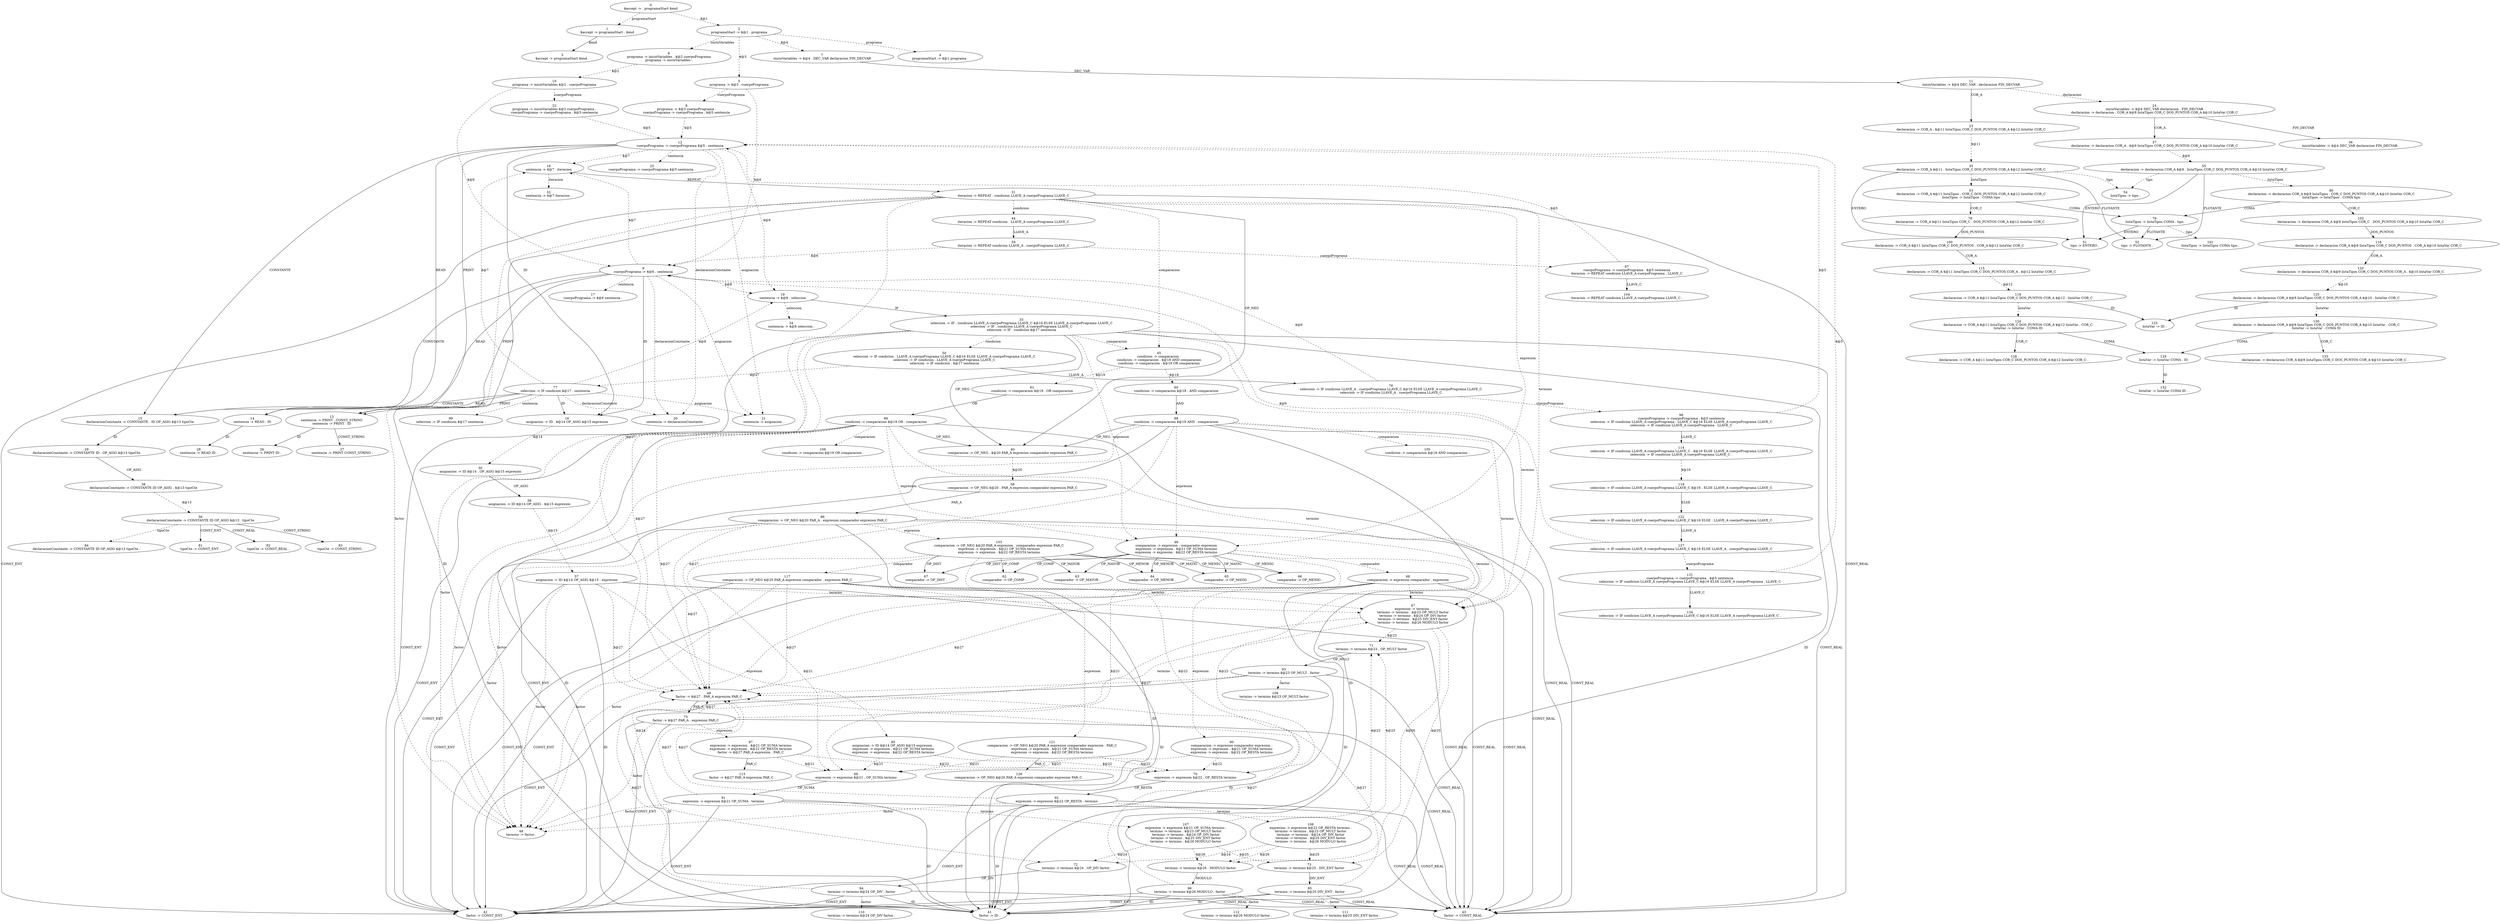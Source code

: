 digraph Automaton {
  0 [label="0\n$accept -> . programaStart $end"]
  0 -> 1 [style=dashed label="programaStart"]
  0 -> 2 [style=dashed label="$@1"]
  1 [label="1\n$accept -> programaStart . $end"]
  1 -> 3 [style=solid label="$end"]
  2 [label="2\nprogramaStart -> $@1 . programa"]
  2 -> 4 [style=dashed label="programa"]
  2 -> 5 [style=dashed label="$@3"]
  2 -> 6 [style=dashed label="inicioVariables"]
  2 -> 7 [style=dashed label="$@4"]
  3 [label="3\n$accept -> programaStart $end ."]
  4 [label="4\nprogramaStart -> $@1 programa ."]
  5 [label="5\nprograma -> $@3 . cuerpoPrograma"]
  5 -> 8 [style=dashed label="cuerpoPrograma"]
  5 -> 9 [style=dashed label="$@6"]
  6 [label="6\nprograma -> inicioVariables . $@2 cuerpoPrograma\nprograma -> inicioVariables ."]
  6 -> 10 [style=dashed label="$@2"]
  7 [label="7\ninicioVariables -> $@4 . DEC_VAR declaracion FIN_DECVAR"]
  7 -> 11 [style=solid label="DEC_VAR"]
  8 [label="8\nprograma -> $@3 cuerpoPrograma .\ncuerpoPrograma -> cuerpoPrograma . $@5 sentencia"]
  8 -> 12 [style=dashed label="$@5"]
  9 [label="9\ncuerpoPrograma -> $@6 . sentencia"]
  9 -> 13 [style=solid label="PRINT"]
  9 -> 14 [style=solid label="READ"]
  9 -> 15 [style=solid label="CONSTANTE"]
  9 -> 16 [style=solid label="ID"]
  9 -> 17 [style=dashed label="sentencia"]
  9 -> 18 [style=dashed label="$@7"]
  9 -> 19 [style=dashed label="$@8"]
  9 -> 20 [style=dashed label="declaracionConstante"]
  9 -> 21 [style=dashed label="asignacion"]
  10 [label="10\nprograma -> inicioVariables $@2 . cuerpoPrograma"]
  10 -> 22 [style=dashed label="cuerpoPrograma"]
  10 -> 9 [style=dashed label="$@6"]
  11 [label="11\ninicioVariables -> $@4 DEC_VAR . declaracion FIN_DECVAR"]
  11 -> 23 [style=solid label="COR_A"]
  11 -> 24 [style=dashed label="declaracion"]
  12 [label="12\ncuerpoPrograma -> cuerpoPrograma $@5 . sentencia"]
  12 -> 13 [style=solid label="PRINT"]
  12 -> 14 [style=solid label="READ"]
  12 -> 15 [style=solid label="CONSTANTE"]
  12 -> 16 [style=solid label="ID"]
  12 -> 25 [style=dashed label="sentencia"]
  12 -> 18 [style=dashed label="$@7"]
  12 -> 19 [style=dashed label="$@8"]
  12 -> 20 [style=dashed label="declaracionConstante"]
  12 -> 21 [style=dashed label="asignacion"]
  13 [label="13\nsentencia -> PRINT . CONST_STRING\nsentencia -> PRINT . ID"]
  13 -> 26 [style=solid label="ID"]
  13 -> 27 [style=solid label="CONST_STRING"]
  14 [label="14\nsentencia -> READ . ID"]
  14 -> 28 [style=solid label="ID"]
  15 [label="15\ndeclaracionConstante -> CONSTANTE . ID OP_ASIG $@13 tipoCte"]
  15 -> 29 [style=solid label="ID"]
  16 [label="16\nasignacion -> ID . $@14 OP_ASIG $@15 expresion"]
  16 -> 30 [style=dashed label="$@14"]
  17 [label="17\ncuerpoPrograma -> $@6 sentencia ."]
  18 [label="18\nsentencia -> $@7 . iteracion"]
  18 -> 31 [style=solid label="REPEAT"]
  18 -> 32 [style=dashed label="iteracion"]
  19 [label="19\nsentencia -> $@8 . seleccion"]
  19 -> 33 [style=solid label="IF"]
  19 -> 34 [style=dashed label="seleccion"]
  20 [label="20\nsentencia -> declaracionConstante ."]
  21 [label="21\nsentencia -> asignacion ."]
  22 [label="22\nprograma -> inicioVariables $@2 cuerpoPrograma .\ncuerpoPrograma -> cuerpoPrograma . $@5 sentencia"]
  22 -> 12 [style=dashed label="$@5"]
  23 [label="23\ndeclaracion -> COR_A . $@11 listaTipos COR_C DOS_PUNTOS COR_A $@12 listaVar COR_C"]
  23 -> 35 [style=dashed label="$@11"]
  24 [label="24\ninicioVariables -> $@4 DEC_VAR declaracion . FIN_DECVAR\ndeclaracion -> declaracion . COR_A $@9 listaTipos COR_C DOS_PUNTOS COR_A $@10 listaVar COR_C"]
  24 -> 36 [style=solid label="FIN_DECVAR"]
  24 -> 37 [style=solid label="COR_A"]
  25 [label="25\ncuerpoPrograma -> cuerpoPrograma $@5 sentencia ."]
  26 [label="26\nsentencia -> PRINT ID ."]
  27 [label="27\nsentencia -> PRINT CONST_STRING ."]
  28 [label="28\nsentencia -> READ ID ."]
  29 [label="29\ndeclaracionConstante -> CONSTANTE ID . OP_ASIG $@13 tipoCte"]
  29 -> 38 [style=solid label="OP_ASIG"]
  30 [label="30\nasignacion -> ID $@14 . OP_ASIG $@15 expresion"]
  30 -> 39 [style=solid label="OP_ASIG"]
  31 [label="31\niteracion -> REPEAT . condicion LLAVE_A cuerpoPrograma LLAVE_C"]
  31 -> 40 [style=solid label="OP_NEG"]
  31 -> 41 [style=solid label="ID"]
  31 -> 42 [style=solid label="CONST_ENT"]
  31 -> 43 [style=solid label="CONST_REAL"]
  31 -> 44 [style=dashed label="condicion"]
  31 -> 45 [style=dashed label="comparacion"]
  31 -> 46 [style=dashed label="expresion"]
  31 -> 47 [style=dashed label="termino"]
  31 -> 48 [style=dashed label="factor"]
  31 -> 49 [style=dashed label="$@27"]
  32 [label="32\nsentencia -> $@7 iteracion ."]
  33 [label="33\nseleccion -> IF . condicion LLAVE_A cuerpoPrograma LLAVE_C $@16 ELSE LLAVE_A cuerpoPrograma LLAVE_C\nseleccion -> IF . condicion LLAVE_A cuerpoPrograma LLAVE_C\nseleccion -> IF . condicion $@17 sentencia"]
  33 -> 40 [style=solid label="OP_NEG"]
  33 -> 41 [style=solid label="ID"]
  33 -> 42 [style=solid label="CONST_ENT"]
  33 -> 43 [style=solid label="CONST_REAL"]
  33 -> 50 [style=dashed label="condicion"]
  33 -> 45 [style=dashed label="comparacion"]
  33 -> 46 [style=dashed label="expresion"]
  33 -> 47 [style=dashed label="termino"]
  33 -> 48 [style=dashed label="factor"]
  33 -> 49 [style=dashed label="$@27"]
  34 [label="34\nsentencia -> $@8 seleccion ."]
  35 [label="35\ndeclaracion -> COR_A $@11 . listaTipos COR_C DOS_PUNTOS COR_A $@12 listaVar COR_C"]
  35 -> 51 [style=solid label="ENTERO"]
  35 -> 52 [style=solid label="FLOTANTE"]
  35 -> 53 [style=dashed label="listaTipos"]
  35 -> 54 [style=dashed label="tipo"]
  36 [label="36\ninicioVariables -> $@4 DEC_VAR declaracion FIN_DECVAR ."]
  37 [label="37\ndeclaracion -> declaracion COR_A . $@9 listaTipos COR_C DOS_PUNTOS COR_A $@10 listaVar COR_C"]
  37 -> 55 [style=dashed label="$@9"]
  38 [label="38\ndeclaracionConstante -> CONSTANTE ID OP_ASIG . $@13 tipoCte"]
  38 -> 56 [style=dashed label="$@13"]
  39 [label="39\nasignacion -> ID $@14 OP_ASIG . $@15 expresion"]
  39 -> 57 [style=dashed label="$@15"]
  40 [label="40\ncomparacion -> OP_NEG . $@20 PAR_A expresion comparador expresion PAR_C"]
  40 -> 58 [style=dashed label="$@20"]
  41 [label="41\nfactor -> ID ."]
  42 [label="42\nfactor -> CONST_ENT ."]
  43 [label="43\nfactor -> CONST_REAL ."]
  44 [label="44\niteracion -> REPEAT condicion . LLAVE_A cuerpoPrograma LLAVE_C"]
  44 -> 59 [style=solid label="LLAVE_A"]
  45 [label="45\ncondicion -> comparacion .\ncondicion -> comparacion . $@18 AND comparacion\ncondicion -> comparacion . $@19 OR comparacion"]
  45 -> 60 [style=dashed label="$@18"]
  45 -> 61 [style=dashed label="$@19"]
  46 [label="46\ncomparacion -> expresion . comparador expresion\nexpresion -> expresion . $@21 OP_SUMA termino\nexpresion -> expresion . $@22 OP_RESTA termino"]
  46 -> 62 [style=solid label="OP_COMP"]
  46 -> 63 [style=solid label="OP_MAYOR"]
  46 -> 64 [style=solid label="OP_MENOR"]
  46 -> 65 [style=solid label="OP_MAYIG"]
  46 -> 66 [style=solid label="OP_MENIG"]
  46 -> 67 [style=solid label="OP_DIST"]
  46 -> 68 [style=dashed label="comparador"]
  46 -> 69 [style=dashed label="$@21"]
  46 -> 70 [style=dashed label="$@22"]
  47 [label="47\nexpresion -> termino .\ntermino -> termino . $@23 OP_MULT factor\ntermino -> termino . $@24 OP_DIV factor\ntermino -> termino . $@25 DIV_ENT factor\ntermino -> termino . $@26 MODULO factor"]
  47 -> 71 [style=dashed label="$@23"]
  47 -> 72 [style=dashed label="$@24"]
  47 -> 73 [style=dashed label="$@25"]
  47 -> 74 [style=dashed label="$@26"]
  48 [label="48\ntermino -> factor ."]
  49 [label="49\nfactor -> $@27 . PAR_A expresion PAR_C"]
  49 -> 75 [style=solid label="PAR_A"]
  50 [label="50\nseleccion -> IF condicion . LLAVE_A cuerpoPrograma LLAVE_C $@16 ELSE LLAVE_A cuerpoPrograma LLAVE_C\nseleccion -> IF condicion . LLAVE_A cuerpoPrograma LLAVE_C\nseleccion -> IF condicion . $@17 sentencia"]
  50 -> 76 [style=solid label="LLAVE_A"]
  50 -> 77 [style=dashed label="$@17"]
  51 [label="51\ntipo -> ENTERO ."]
  52 [label="52\ntipo -> FLOTANTE ."]
  53 [label="53\ndeclaracion -> COR_A $@11 listaTipos . COR_C DOS_PUNTOS COR_A $@12 listaVar COR_C\nlistaTipos -> listaTipos . COMA tipo"]
  53 -> 78 [style=solid label="COR_C"]
  53 -> 79 [style=solid label="COMA"]
  54 [label="54\nlistaTipos -> tipo ."]
  55 [label="55\ndeclaracion -> declaracion COR_A $@9 . listaTipos COR_C DOS_PUNTOS COR_A $@10 listaVar COR_C"]
  55 -> 51 [style=solid label="ENTERO"]
  55 -> 52 [style=solid label="FLOTANTE"]
  55 -> 80 [style=dashed label="listaTipos"]
  55 -> 54 [style=dashed label="tipo"]
  56 [label="56\ndeclaracionConstante -> CONSTANTE ID OP_ASIG $@13 . tipoCte"]
  56 -> 81 [style=solid label="CONST_ENT"]
  56 -> 82 [style=solid label="CONST_REAL"]
  56 -> 83 [style=solid label="CONST_STRING"]
  56 -> 84 [style=dashed label="tipoCte"]
  57 [label="57\nasignacion -> ID $@14 OP_ASIG $@15 . expresion"]
  57 -> 41 [style=solid label="ID"]
  57 -> 42 [style=solid label="CONST_ENT"]
  57 -> 43 [style=solid label="CONST_REAL"]
  57 -> 85 [style=dashed label="expresion"]
  57 -> 47 [style=dashed label="termino"]
  57 -> 48 [style=dashed label="factor"]
  57 -> 49 [style=dashed label="$@27"]
  58 [label="58\ncomparacion -> OP_NEG $@20 . PAR_A expresion comparador expresion PAR_C"]
  58 -> 86 [style=solid label="PAR_A"]
  59 [label="59\niteracion -> REPEAT condicion LLAVE_A . cuerpoPrograma LLAVE_C"]
  59 -> 87 [style=dashed label="cuerpoPrograma"]
  59 -> 9 [style=dashed label="$@6"]
  60 [label="60\ncondicion -> comparacion $@18 . AND comparacion"]
  60 -> 88 [style=solid label="AND"]
  61 [label="61\ncondicion -> comparacion $@19 . OR comparacion"]
  61 -> 89 [style=solid label="OR"]
  62 [label="62\ncomparador -> OP_COMP ."]
  63 [label="63\ncomparador -> OP_MAYOR ."]
  64 [label="64\ncomparador -> OP_MENOR ."]
  65 [label="65\ncomparador -> OP_MAYIG ."]
  66 [label="66\ncomparador -> OP_MENIG ."]
  67 [label="67\ncomparador -> OP_DIST ."]
  68 [label="68\ncomparacion -> expresion comparador . expresion"]
  68 -> 41 [style=solid label="ID"]
  68 -> 42 [style=solid label="CONST_ENT"]
  68 -> 43 [style=solid label="CONST_REAL"]
  68 -> 90 [style=dashed label="expresion"]
  68 -> 47 [style=dashed label="termino"]
  68 -> 48 [style=dashed label="factor"]
  68 -> 49 [style=dashed label="$@27"]
  69 [label="69\nexpresion -> expresion $@21 . OP_SUMA termino"]
  69 -> 91 [style=solid label="OP_SUMA"]
  70 [label="70\nexpresion -> expresion $@22 . OP_RESTA termino"]
  70 -> 92 [style=solid label="OP_RESTA"]
  71 [label="71\ntermino -> termino $@23 . OP_MULT factor"]
  71 -> 93 [style=solid label="OP_MULT"]
  72 [label="72\ntermino -> termino $@24 . OP_DIV factor"]
  72 -> 94 [style=solid label="OP_DIV"]
  73 [label="73\ntermino -> termino $@25 . DIV_ENT factor"]
  73 -> 95 [style=solid label="DIV_ENT"]
  74 [label="74\ntermino -> termino $@26 . MODULO factor"]
  74 -> 96 [style=solid label="MODULO"]
  75 [label="75\nfactor -> $@27 PAR_A . expresion PAR_C"]
  75 -> 41 [style=solid label="ID"]
  75 -> 42 [style=solid label="CONST_ENT"]
  75 -> 43 [style=solid label="CONST_REAL"]
  75 -> 97 [style=dashed label="expresion"]
  75 -> 47 [style=dashed label="termino"]
  75 -> 48 [style=dashed label="factor"]
  75 -> 49 [style=dashed label="$@27"]
  76 [label="76\nseleccion -> IF condicion LLAVE_A . cuerpoPrograma LLAVE_C $@16 ELSE LLAVE_A cuerpoPrograma LLAVE_C\nseleccion -> IF condicion LLAVE_A . cuerpoPrograma LLAVE_C"]
  76 -> 98 [style=dashed label="cuerpoPrograma"]
  76 -> 9 [style=dashed label="$@6"]
  77 [label="77\nseleccion -> IF condicion $@17 . sentencia"]
  77 -> 13 [style=solid label="PRINT"]
  77 -> 14 [style=solid label="READ"]
  77 -> 15 [style=solid label="CONSTANTE"]
  77 -> 16 [style=solid label="ID"]
  77 -> 99 [style=dashed label="sentencia"]
  77 -> 18 [style=dashed label="$@7"]
  77 -> 19 [style=dashed label="$@8"]
  77 -> 20 [style=dashed label="declaracionConstante"]
  77 -> 21 [style=dashed label="asignacion"]
  78 [label="78\ndeclaracion -> COR_A $@11 listaTipos COR_C . DOS_PUNTOS COR_A $@12 listaVar COR_C"]
  78 -> 100 [style=solid label="DOS_PUNTOS"]
  79 [label="79\nlistaTipos -> listaTipos COMA . tipo"]
  79 -> 51 [style=solid label="ENTERO"]
  79 -> 52 [style=solid label="FLOTANTE"]
  79 -> 101 [style=dashed label="tipo"]
  80 [label="80\ndeclaracion -> declaracion COR_A $@9 listaTipos . COR_C DOS_PUNTOS COR_A $@10 listaVar COR_C\nlistaTipos -> listaTipos . COMA tipo"]
  80 -> 102 [style=solid label="COR_C"]
  80 -> 79 [style=solid label="COMA"]
  81 [label="81\ntipoCte -> CONST_ENT ."]
  82 [label="82\ntipoCte -> CONST_REAL ."]
  83 [label="83\ntipoCte -> CONST_STRING ."]
  84 [label="84\ndeclaracionConstante -> CONSTANTE ID OP_ASIG $@13 tipoCte ."]
  85 [label="85\nasignacion -> ID $@14 OP_ASIG $@15 expresion .\nexpresion -> expresion . $@21 OP_SUMA termino\nexpresion -> expresion . $@22 OP_RESTA termino"]
  85 -> 69 [style=dashed label="$@21"]
  85 -> 70 [style=dashed label="$@22"]
  86 [label="86\ncomparacion -> OP_NEG $@20 PAR_A . expresion comparador expresion PAR_C"]
  86 -> 41 [style=solid label="ID"]
  86 -> 42 [style=solid label="CONST_ENT"]
  86 -> 43 [style=solid label="CONST_REAL"]
  86 -> 103 [style=dashed label="expresion"]
  86 -> 47 [style=dashed label="termino"]
  86 -> 48 [style=dashed label="factor"]
  86 -> 49 [style=dashed label="$@27"]
  87 [label="87\ncuerpoPrograma -> cuerpoPrograma . $@5 sentencia\niteracion -> REPEAT condicion LLAVE_A cuerpoPrograma . LLAVE_C"]
  87 -> 104 [style=solid label="LLAVE_C"]
  87 -> 12 [style=dashed label="$@5"]
  88 [label="88\ncondicion -> comparacion $@18 AND . comparacion"]
  88 -> 40 [style=solid label="OP_NEG"]
  88 -> 41 [style=solid label="ID"]
  88 -> 42 [style=solid label="CONST_ENT"]
  88 -> 43 [style=solid label="CONST_REAL"]
  88 -> 105 [style=dashed label="comparacion"]
  88 -> 46 [style=dashed label="expresion"]
  88 -> 47 [style=dashed label="termino"]
  88 -> 48 [style=dashed label="factor"]
  88 -> 49 [style=dashed label="$@27"]
  89 [label="89\ncondicion -> comparacion $@19 OR . comparacion"]
  89 -> 40 [style=solid label="OP_NEG"]
  89 -> 41 [style=solid label="ID"]
  89 -> 42 [style=solid label="CONST_ENT"]
  89 -> 43 [style=solid label="CONST_REAL"]
  89 -> 106 [style=dashed label="comparacion"]
  89 -> 46 [style=dashed label="expresion"]
  89 -> 47 [style=dashed label="termino"]
  89 -> 48 [style=dashed label="factor"]
  89 -> 49 [style=dashed label="$@27"]
  90 [label="90\ncomparacion -> expresion comparador expresion .\nexpresion -> expresion . $@21 OP_SUMA termino\nexpresion -> expresion . $@22 OP_RESTA termino"]
  90 -> 69 [style=dashed label="$@21"]
  90 -> 70 [style=dashed label="$@22"]
  91 [label="91\nexpresion -> expresion $@21 OP_SUMA . termino"]
  91 -> 41 [style=solid label="ID"]
  91 -> 42 [style=solid label="CONST_ENT"]
  91 -> 43 [style=solid label="CONST_REAL"]
  91 -> 107 [style=dashed label="termino"]
  91 -> 48 [style=dashed label="factor"]
  91 -> 49 [style=dashed label="$@27"]
  92 [label="92\nexpresion -> expresion $@22 OP_RESTA . termino"]
  92 -> 41 [style=solid label="ID"]
  92 -> 42 [style=solid label="CONST_ENT"]
  92 -> 43 [style=solid label="CONST_REAL"]
  92 -> 108 [style=dashed label="termino"]
  92 -> 48 [style=dashed label="factor"]
  92 -> 49 [style=dashed label="$@27"]
  93 [label="93\ntermino -> termino $@23 OP_MULT . factor"]
  93 -> 41 [style=solid label="ID"]
  93 -> 42 [style=solid label="CONST_ENT"]
  93 -> 43 [style=solid label="CONST_REAL"]
  93 -> 109 [style=dashed label="factor"]
  93 -> 49 [style=dashed label="$@27"]
  94 [label="94\ntermino -> termino $@24 OP_DIV . factor"]
  94 -> 41 [style=solid label="ID"]
  94 -> 42 [style=solid label="CONST_ENT"]
  94 -> 43 [style=solid label="CONST_REAL"]
  94 -> 110 [style=dashed label="factor"]
  94 -> 49 [style=dashed label="$@27"]
  95 [label="95\ntermino -> termino $@25 DIV_ENT . factor"]
  95 -> 41 [style=solid label="ID"]
  95 -> 42 [style=solid label="CONST_ENT"]
  95 -> 43 [style=solid label="CONST_REAL"]
  95 -> 111 [style=dashed label="factor"]
  95 -> 49 [style=dashed label="$@27"]
  96 [label="96\ntermino -> termino $@26 MODULO . factor"]
  96 -> 41 [style=solid label="ID"]
  96 -> 42 [style=solid label="CONST_ENT"]
  96 -> 43 [style=solid label="CONST_REAL"]
  96 -> 112 [style=dashed label="factor"]
  96 -> 49 [style=dashed label="$@27"]
  97 [label="97\nexpresion -> expresion . $@21 OP_SUMA termino\nexpresion -> expresion . $@22 OP_RESTA termino\nfactor -> $@27 PAR_A expresion . PAR_C"]
  97 -> 113 [style=solid label="PAR_C"]
  97 -> 69 [style=dashed label="$@21"]
  97 -> 70 [style=dashed label="$@22"]
  98 [label="98\ncuerpoPrograma -> cuerpoPrograma . $@5 sentencia\nseleccion -> IF condicion LLAVE_A cuerpoPrograma . LLAVE_C $@16 ELSE LLAVE_A cuerpoPrograma LLAVE_C\nseleccion -> IF condicion LLAVE_A cuerpoPrograma . LLAVE_C"]
  98 -> 114 [style=solid label="LLAVE_C"]
  98 -> 12 [style=dashed label="$@5"]
  99 [label="99\nseleccion -> IF condicion $@17 sentencia ."]
  100 [label="100\ndeclaracion -> COR_A $@11 listaTipos COR_C DOS_PUNTOS . COR_A $@12 listaVar COR_C"]
  100 -> 115 [style=solid label="COR_A"]
  101 [label="101\nlistaTipos -> listaTipos COMA tipo ."]
  102 [label="102\ndeclaracion -> declaracion COR_A $@9 listaTipos COR_C . DOS_PUNTOS COR_A $@10 listaVar COR_C"]
  102 -> 116 [style=solid label="DOS_PUNTOS"]
  103 [label="103\ncomparacion -> OP_NEG $@20 PAR_A expresion . comparador expresion PAR_C\nexpresion -> expresion . $@21 OP_SUMA termino\nexpresion -> expresion . $@22 OP_RESTA termino"]
  103 -> 62 [style=solid label="OP_COMP"]
  103 -> 63 [style=solid label="OP_MAYOR"]
  103 -> 64 [style=solid label="OP_MENOR"]
  103 -> 65 [style=solid label="OP_MAYIG"]
  103 -> 66 [style=solid label="OP_MENIG"]
  103 -> 67 [style=solid label="OP_DIST"]
  103 -> 117 [style=dashed label="comparador"]
  103 -> 69 [style=dashed label="$@21"]
  103 -> 70 [style=dashed label="$@22"]
  104 [label="104\niteracion -> REPEAT condicion LLAVE_A cuerpoPrograma LLAVE_C ."]
  105 [label="105\ncondicion -> comparacion $@18 AND comparacion ."]
  106 [label="106\ncondicion -> comparacion $@19 OR comparacion ."]
  107 [label="107\nexpresion -> expresion $@21 OP_SUMA termino .\ntermino -> termino . $@23 OP_MULT factor\ntermino -> termino . $@24 OP_DIV factor\ntermino -> termino . $@25 DIV_ENT factor\ntermino -> termino . $@26 MODULO factor"]
  107 -> 71 [style=dashed label="$@23"]
  107 -> 72 [style=dashed label="$@24"]
  107 -> 73 [style=dashed label="$@25"]
  107 -> 74 [style=dashed label="$@26"]
  108 [label="108\nexpresion -> expresion $@22 OP_RESTA termino .\ntermino -> termino . $@23 OP_MULT factor\ntermino -> termino . $@24 OP_DIV factor\ntermino -> termino . $@25 DIV_ENT factor\ntermino -> termino . $@26 MODULO factor"]
  108 -> 71 [style=dashed label="$@23"]
  108 -> 72 [style=dashed label="$@24"]
  108 -> 73 [style=dashed label="$@25"]
  108 -> 74 [style=dashed label="$@26"]
  109 [label="109\ntermino -> termino $@23 OP_MULT factor ."]
  110 [label="110\ntermino -> termino $@24 OP_DIV factor ."]
  111 [label="111\ntermino -> termino $@25 DIV_ENT factor ."]
  112 [label="112\ntermino -> termino $@26 MODULO factor ."]
  113 [label="113\nfactor -> $@27 PAR_A expresion PAR_C ."]
  114 [label="114\nseleccion -> IF condicion LLAVE_A cuerpoPrograma LLAVE_C . $@16 ELSE LLAVE_A cuerpoPrograma LLAVE_C\nseleccion -> IF condicion LLAVE_A cuerpoPrograma LLAVE_C ."]
  114 -> 118 [style=dashed label="$@16"]
  115 [label="115\ndeclaracion -> COR_A $@11 listaTipos COR_C DOS_PUNTOS COR_A . $@12 listaVar COR_C"]
  115 -> 119 [style=dashed label="$@12"]
  116 [label="116\ndeclaracion -> declaracion COR_A $@9 listaTipos COR_C DOS_PUNTOS . COR_A $@10 listaVar COR_C"]
  116 -> 120 [style=solid label="COR_A"]
  117 [label="117\ncomparacion -> OP_NEG $@20 PAR_A expresion comparador . expresion PAR_C"]
  117 -> 41 [style=solid label="ID"]
  117 -> 42 [style=solid label="CONST_ENT"]
  117 -> 43 [style=solid label="CONST_REAL"]
  117 -> 121 [style=dashed label="expresion"]
  117 -> 47 [style=dashed label="termino"]
  117 -> 48 [style=dashed label="factor"]
  117 -> 49 [style=dashed label="$@27"]
  118 [label="118\nseleccion -> IF condicion LLAVE_A cuerpoPrograma LLAVE_C $@16 . ELSE LLAVE_A cuerpoPrograma LLAVE_C"]
  118 -> 122 [style=solid label="ELSE"]
  119 [label="119\ndeclaracion -> COR_A $@11 listaTipos COR_C DOS_PUNTOS COR_A $@12 . listaVar COR_C"]
  119 -> 123 [style=solid label="ID"]
  119 -> 124 [style=dashed label="listaVar"]
  120 [label="120\ndeclaracion -> declaracion COR_A $@9 listaTipos COR_C DOS_PUNTOS COR_A . $@10 listaVar COR_C"]
  120 -> 125 [style=dashed label="$@10"]
  121 [label="121\ncomparacion -> OP_NEG $@20 PAR_A expresion comparador expresion . PAR_C\nexpresion -> expresion . $@21 OP_SUMA termino\nexpresion -> expresion . $@22 OP_RESTA termino"]
  121 -> 126 [style=solid label="PAR_C"]
  121 -> 69 [style=dashed label="$@21"]
  121 -> 70 [style=dashed label="$@22"]
  122 [label="122\nseleccion -> IF condicion LLAVE_A cuerpoPrograma LLAVE_C $@16 ELSE . LLAVE_A cuerpoPrograma LLAVE_C"]
  122 -> 127 [style=solid label="LLAVE_A"]
  123 [label="123\nlistaVar -> ID ."]
  124 [label="124\ndeclaracion -> COR_A $@11 listaTipos COR_C DOS_PUNTOS COR_A $@12 listaVar . COR_C\nlistaVar -> listaVar . COMA ID"]
  124 -> 128 [style=solid label="COR_C"]
  124 -> 129 [style=solid label="COMA"]
  125 [label="125\ndeclaracion -> declaracion COR_A $@9 listaTipos COR_C DOS_PUNTOS COR_A $@10 . listaVar COR_C"]
  125 -> 123 [style=solid label="ID"]
  125 -> 130 [style=dashed label="listaVar"]
  126 [label="126\ncomparacion -> OP_NEG $@20 PAR_A expresion comparador expresion PAR_C ."]
  127 [label="127\nseleccion -> IF condicion LLAVE_A cuerpoPrograma LLAVE_C $@16 ELSE LLAVE_A . cuerpoPrograma LLAVE_C"]
  127 -> 131 [style=dashed label="cuerpoPrograma"]
  127 -> 9 [style=dashed label="$@6"]
  128 [label="128\ndeclaracion -> COR_A $@11 listaTipos COR_C DOS_PUNTOS COR_A $@12 listaVar COR_C ."]
  129 [label="129\nlistaVar -> listaVar COMA . ID"]
  129 -> 132 [style=solid label="ID"]
  130 [label="130\ndeclaracion -> declaracion COR_A $@9 listaTipos COR_C DOS_PUNTOS COR_A $@10 listaVar . COR_C\nlistaVar -> listaVar . COMA ID"]
  130 -> 133 [style=solid label="COR_C"]
  130 -> 129 [style=solid label="COMA"]
  131 [label="131\ncuerpoPrograma -> cuerpoPrograma . $@5 sentencia\nseleccion -> IF condicion LLAVE_A cuerpoPrograma LLAVE_C $@16 ELSE LLAVE_A cuerpoPrograma . LLAVE_C"]
  131 -> 134 [style=solid label="LLAVE_C"]
  131 -> 12 [style=dashed label="$@5"]
  132 [label="132\nlistaVar -> listaVar COMA ID ."]
  133 [label="133\ndeclaracion -> declaracion COR_A $@9 listaTipos COR_C DOS_PUNTOS COR_A $@10 listaVar COR_C ."]
  134 [label="134\nseleccion -> IF condicion LLAVE_A cuerpoPrograma LLAVE_C $@16 ELSE LLAVE_A cuerpoPrograma LLAVE_C ."]
}

